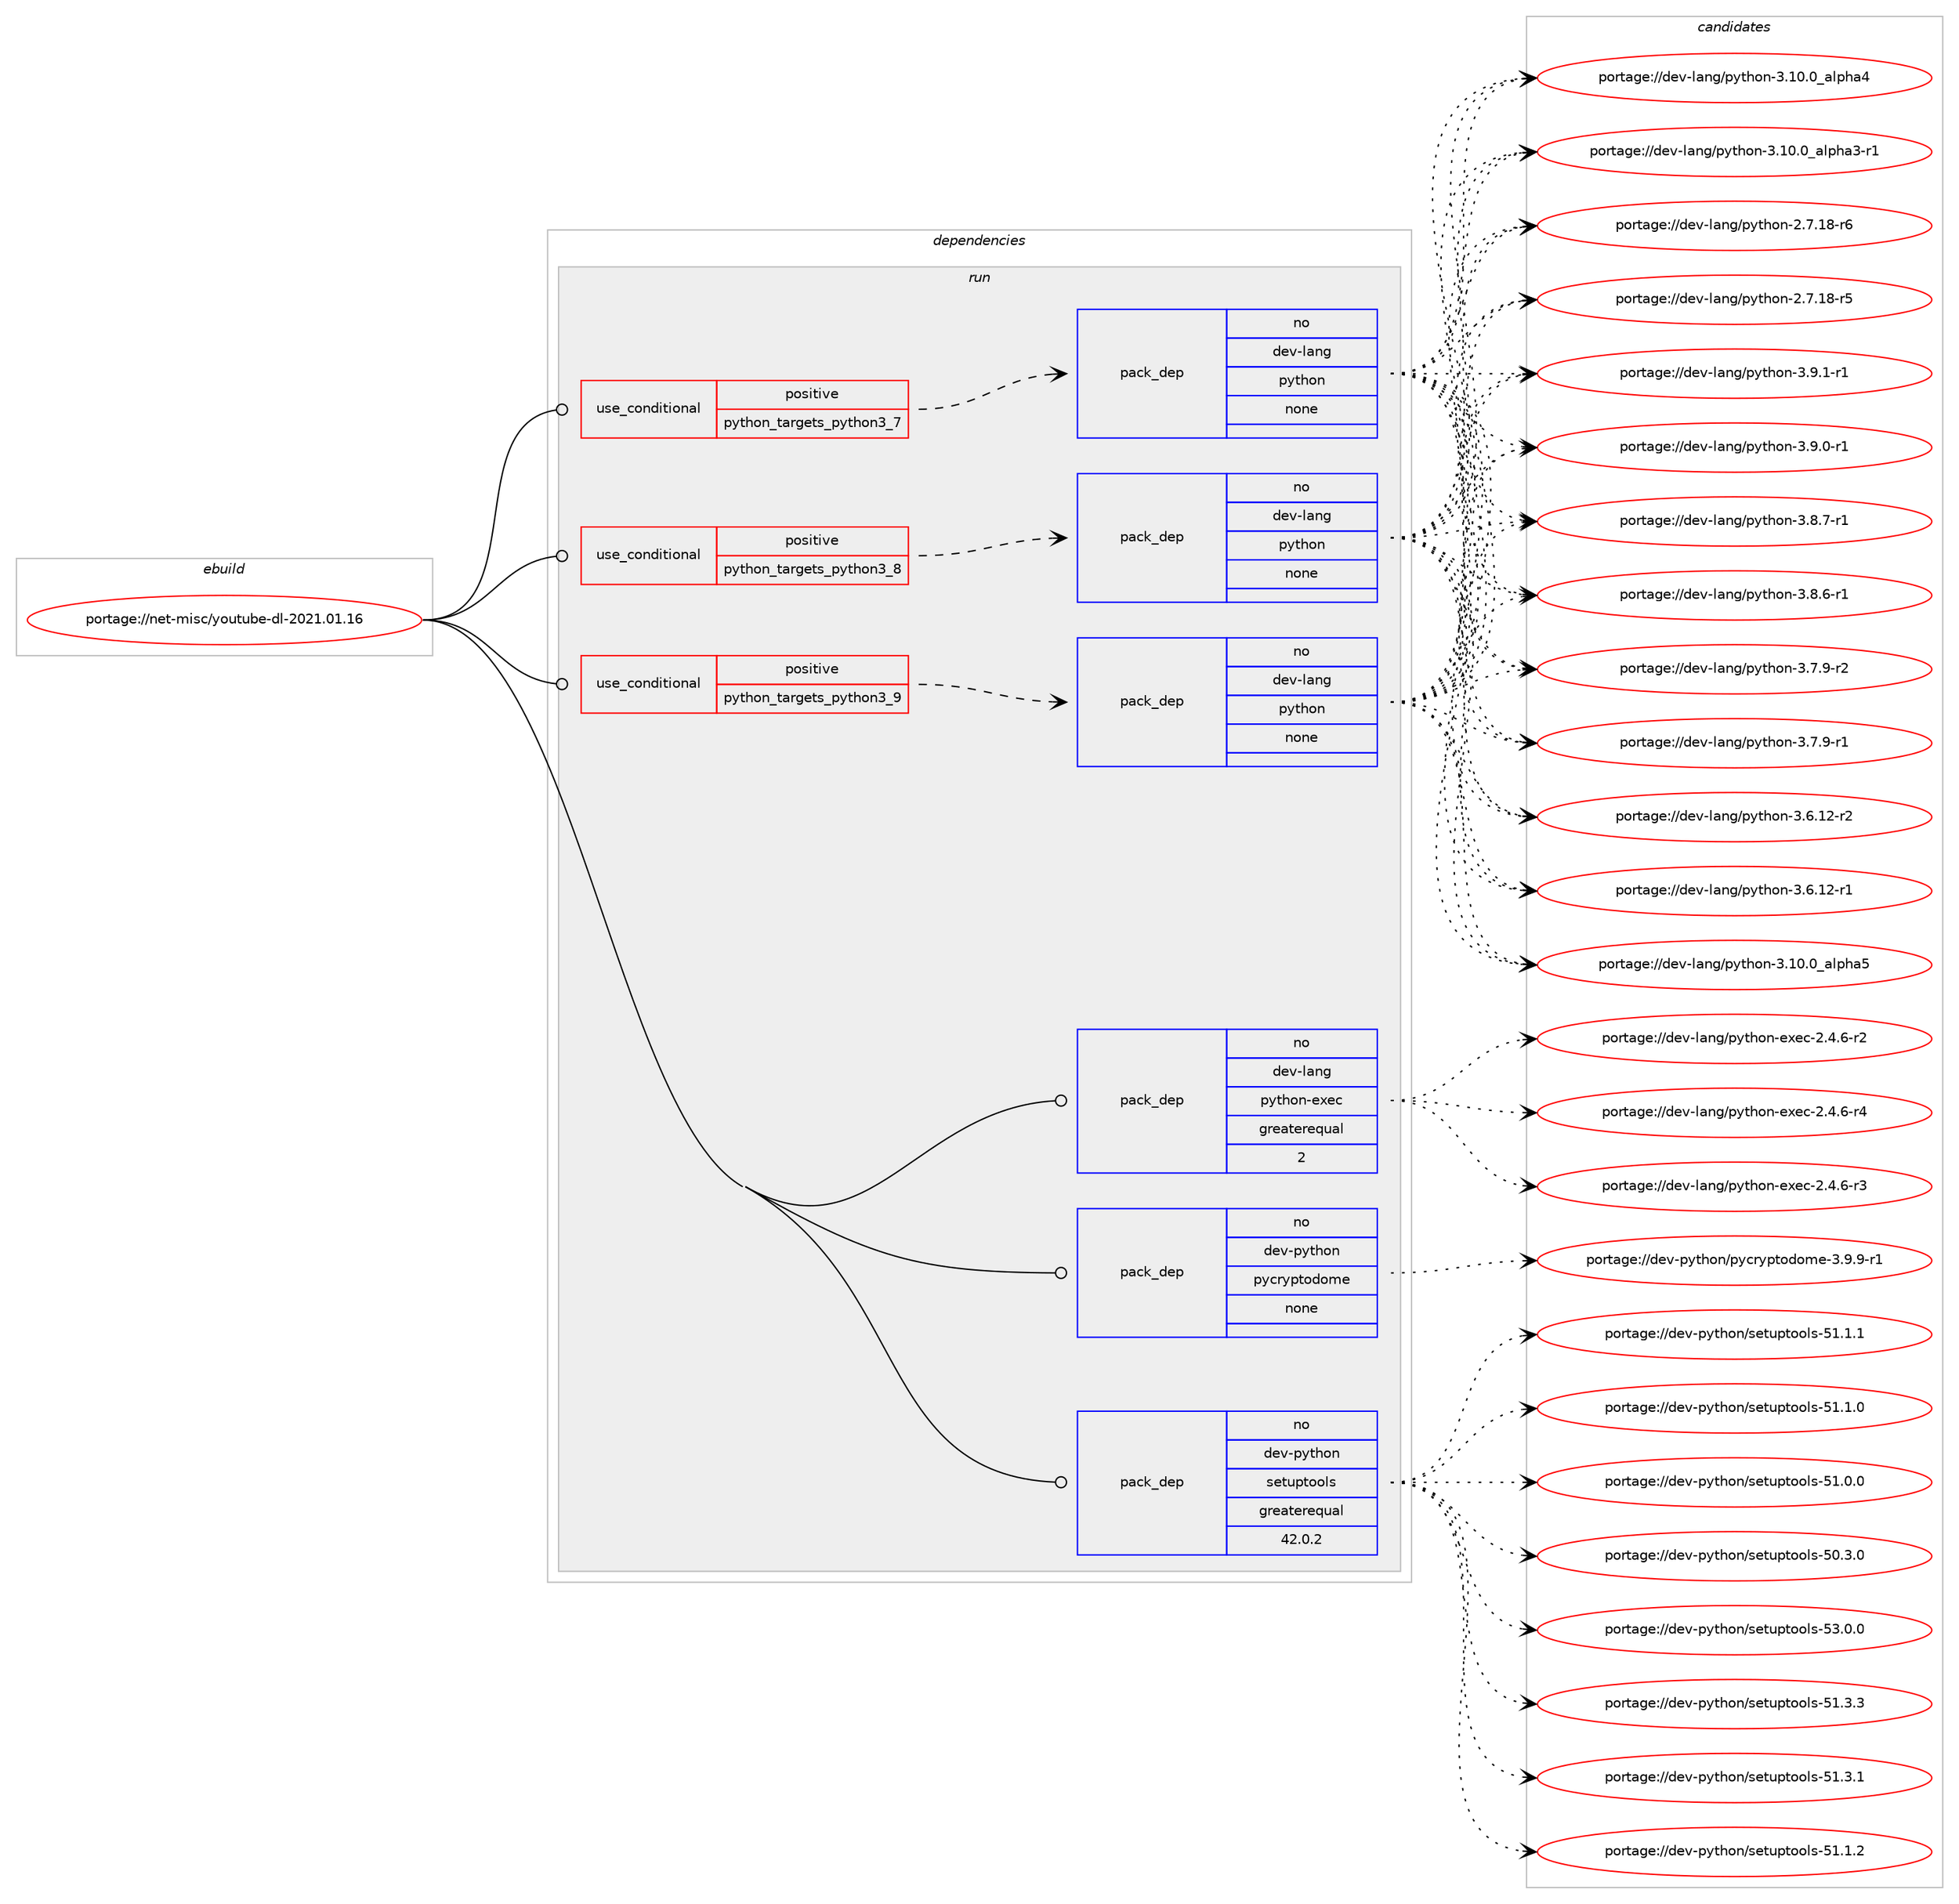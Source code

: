 digraph prolog {

# *************
# Graph options
# *************

newrank=true;
concentrate=true;
compound=true;
graph [rankdir=LR,fontname=Helvetica,fontsize=10,ranksep=1.5];#, ranksep=2.5, nodesep=0.2];
edge  [arrowhead=vee];
node  [fontname=Helvetica,fontsize=10];

# **********
# The ebuild
# **********

subgraph cluster_leftcol {
color=gray;
rank=same;
label=<<i>ebuild</i>>;
id [label="portage://net-misc/youtube-dl-2021.01.16", color=red, width=4, href="../net-misc/youtube-dl-2021.01.16.svg"];
}

# ****************
# The dependencies
# ****************

subgraph cluster_midcol {
color=gray;
label=<<i>dependencies</i>>;
subgraph cluster_compile {
fillcolor="#eeeeee";
style=filled;
label=<<i>compile</i>>;
}
subgraph cluster_compileandrun {
fillcolor="#eeeeee";
style=filled;
label=<<i>compile and run</i>>;
}
subgraph cluster_run {
fillcolor="#eeeeee";
style=filled;
label=<<i>run</i>>;
subgraph cond7060 {
dependency23096 [label=<<TABLE BORDER="0" CELLBORDER="1" CELLSPACING="0" CELLPADDING="4"><TR><TD ROWSPAN="3" CELLPADDING="10">use_conditional</TD></TR><TR><TD>positive</TD></TR><TR><TD>python_targets_python3_7</TD></TR></TABLE>>, shape=none, color=red];
subgraph pack15859 {
dependency23097 [label=<<TABLE BORDER="0" CELLBORDER="1" CELLSPACING="0" CELLPADDING="4" WIDTH="220"><TR><TD ROWSPAN="6" CELLPADDING="30">pack_dep</TD></TR><TR><TD WIDTH="110">no</TD></TR><TR><TD>dev-lang</TD></TR><TR><TD>python</TD></TR><TR><TD>none</TD></TR><TR><TD></TD></TR></TABLE>>, shape=none, color=blue];
}
dependency23096:e -> dependency23097:w [weight=20,style="dashed",arrowhead="vee"];
}
id:e -> dependency23096:w [weight=20,style="solid",arrowhead="odot"];
subgraph cond7061 {
dependency23098 [label=<<TABLE BORDER="0" CELLBORDER="1" CELLSPACING="0" CELLPADDING="4"><TR><TD ROWSPAN="3" CELLPADDING="10">use_conditional</TD></TR><TR><TD>positive</TD></TR><TR><TD>python_targets_python3_8</TD></TR></TABLE>>, shape=none, color=red];
subgraph pack15860 {
dependency23099 [label=<<TABLE BORDER="0" CELLBORDER="1" CELLSPACING="0" CELLPADDING="4" WIDTH="220"><TR><TD ROWSPAN="6" CELLPADDING="30">pack_dep</TD></TR><TR><TD WIDTH="110">no</TD></TR><TR><TD>dev-lang</TD></TR><TR><TD>python</TD></TR><TR><TD>none</TD></TR><TR><TD></TD></TR></TABLE>>, shape=none, color=blue];
}
dependency23098:e -> dependency23099:w [weight=20,style="dashed",arrowhead="vee"];
}
id:e -> dependency23098:w [weight=20,style="solid",arrowhead="odot"];
subgraph cond7062 {
dependency23100 [label=<<TABLE BORDER="0" CELLBORDER="1" CELLSPACING="0" CELLPADDING="4"><TR><TD ROWSPAN="3" CELLPADDING="10">use_conditional</TD></TR><TR><TD>positive</TD></TR><TR><TD>python_targets_python3_9</TD></TR></TABLE>>, shape=none, color=red];
subgraph pack15861 {
dependency23101 [label=<<TABLE BORDER="0" CELLBORDER="1" CELLSPACING="0" CELLPADDING="4" WIDTH="220"><TR><TD ROWSPAN="6" CELLPADDING="30">pack_dep</TD></TR><TR><TD WIDTH="110">no</TD></TR><TR><TD>dev-lang</TD></TR><TR><TD>python</TD></TR><TR><TD>none</TD></TR><TR><TD></TD></TR></TABLE>>, shape=none, color=blue];
}
dependency23100:e -> dependency23101:w [weight=20,style="dashed",arrowhead="vee"];
}
id:e -> dependency23100:w [weight=20,style="solid",arrowhead="odot"];
subgraph pack15862 {
dependency23102 [label=<<TABLE BORDER="0" CELLBORDER="1" CELLSPACING="0" CELLPADDING="4" WIDTH="220"><TR><TD ROWSPAN="6" CELLPADDING="30">pack_dep</TD></TR><TR><TD WIDTH="110">no</TD></TR><TR><TD>dev-lang</TD></TR><TR><TD>python-exec</TD></TR><TR><TD>greaterequal</TD></TR><TR><TD>2</TD></TR></TABLE>>, shape=none, color=blue];
}
id:e -> dependency23102:w [weight=20,style="solid",arrowhead="odot"];
subgraph pack15863 {
dependency23103 [label=<<TABLE BORDER="0" CELLBORDER="1" CELLSPACING="0" CELLPADDING="4" WIDTH="220"><TR><TD ROWSPAN="6" CELLPADDING="30">pack_dep</TD></TR><TR><TD WIDTH="110">no</TD></TR><TR><TD>dev-python</TD></TR><TR><TD>pycryptodome</TD></TR><TR><TD>none</TD></TR><TR><TD></TD></TR></TABLE>>, shape=none, color=blue];
}
id:e -> dependency23103:w [weight=20,style="solid",arrowhead="odot"];
subgraph pack15864 {
dependency23104 [label=<<TABLE BORDER="0" CELLBORDER="1" CELLSPACING="0" CELLPADDING="4" WIDTH="220"><TR><TD ROWSPAN="6" CELLPADDING="30">pack_dep</TD></TR><TR><TD WIDTH="110">no</TD></TR><TR><TD>dev-python</TD></TR><TR><TD>setuptools</TD></TR><TR><TD>greaterequal</TD></TR><TR><TD>42.0.2</TD></TR></TABLE>>, shape=none, color=blue];
}
id:e -> dependency23104:w [weight=20,style="solid",arrowhead="odot"];
}
}

# **************
# The candidates
# **************

subgraph cluster_choices {
rank=same;
color=gray;
label=<<i>candidates</i>>;

subgraph choice15859 {
color=black;
nodesep=1;
choice1001011184510897110103471121211161041111104551465746494511449 [label="portage://dev-lang/python-3.9.1-r1", color=red, width=4,href="../dev-lang/python-3.9.1-r1.svg"];
choice1001011184510897110103471121211161041111104551465746484511449 [label="portage://dev-lang/python-3.9.0-r1", color=red, width=4,href="../dev-lang/python-3.9.0-r1.svg"];
choice1001011184510897110103471121211161041111104551465646554511449 [label="portage://dev-lang/python-3.8.7-r1", color=red, width=4,href="../dev-lang/python-3.8.7-r1.svg"];
choice1001011184510897110103471121211161041111104551465646544511449 [label="portage://dev-lang/python-3.8.6-r1", color=red, width=4,href="../dev-lang/python-3.8.6-r1.svg"];
choice1001011184510897110103471121211161041111104551465546574511450 [label="portage://dev-lang/python-3.7.9-r2", color=red, width=4,href="../dev-lang/python-3.7.9-r2.svg"];
choice1001011184510897110103471121211161041111104551465546574511449 [label="portage://dev-lang/python-3.7.9-r1", color=red, width=4,href="../dev-lang/python-3.7.9-r1.svg"];
choice100101118451089711010347112121116104111110455146544649504511450 [label="portage://dev-lang/python-3.6.12-r2", color=red, width=4,href="../dev-lang/python-3.6.12-r2.svg"];
choice100101118451089711010347112121116104111110455146544649504511449 [label="portage://dev-lang/python-3.6.12-r1", color=red, width=4,href="../dev-lang/python-3.6.12-r1.svg"];
choice1001011184510897110103471121211161041111104551464948464895971081121049753 [label="portage://dev-lang/python-3.10.0_alpha5", color=red, width=4,href="../dev-lang/python-3.10.0_alpha5.svg"];
choice1001011184510897110103471121211161041111104551464948464895971081121049752 [label="portage://dev-lang/python-3.10.0_alpha4", color=red, width=4,href="../dev-lang/python-3.10.0_alpha4.svg"];
choice10010111845108971101034711212111610411111045514649484648959710811210497514511449 [label="portage://dev-lang/python-3.10.0_alpha3-r1", color=red, width=4,href="../dev-lang/python-3.10.0_alpha3-r1.svg"];
choice100101118451089711010347112121116104111110455046554649564511454 [label="portage://dev-lang/python-2.7.18-r6", color=red, width=4,href="../dev-lang/python-2.7.18-r6.svg"];
choice100101118451089711010347112121116104111110455046554649564511453 [label="portage://dev-lang/python-2.7.18-r5", color=red, width=4,href="../dev-lang/python-2.7.18-r5.svg"];
dependency23097:e -> choice1001011184510897110103471121211161041111104551465746494511449:w [style=dotted,weight="100"];
dependency23097:e -> choice1001011184510897110103471121211161041111104551465746484511449:w [style=dotted,weight="100"];
dependency23097:e -> choice1001011184510897110103471121211161041111104551465646554511449:w [style=dotted,weight="100"];
dependency23097:e -> choice1001011184510897110103471121211161041111104551465646544511449:w [style=dotted,weight="100"];
dependency23097:e -> choice1001011184510897110103471121211161041111104551465546574511450:w [style=dotted,weight="100"];
dependency23097:e -> choice1001011184510897110103471121211161041111104551465546574511449:w [style=dotted,weight="100"];
dependency23097:e -> choice100101118451089711010347112121116104111110455146544649504511450:w [style=dotted,weight="100"];
dependency23097:e -> choice100101118451089711010347112121116104111110455146544649504511449:w [style=dotted,weight="100"];
dependency23097:e -> choice1001011184510897110103471121211161041111104551464948464895971081121049753:w [style=dotted,weight="100"];
dependency23097:e -> choice1001011184510897110103471121211161041111104551464948464895971081121049752:w [style=dotted,weight="100"];
dependency23097:e -> choice10010111845108971101034711212111610411111045514649484648959710811210497514511449:w [style=dotted,weight="100"];
dependency23097:e -> choice100101118451089711010347112121116104111110455046554649564511454:w [style=dotted,weight="100"];
dependency23097:e -> choice100101118451089711010347112121116104111110455046554649564511453:w [style=dotted,weight="100"];
}
subgraph choice15860 {
color=black;
nodesep=1;
choice1001011184510897110103471121211161041111104551465746494511449 [label="portage://dev-lang/python-3.9.1-r1", color=red, width=4,href="../dev-lang/python-3.9.1-r1.svg"];
choice1001011184510897110103471121211161041111104551465746484511449 [label="portage://dev-lang/python-3.9.0-r1", color=red, width=4,href="../dev-lang/python-3.9.0-r1.svg"];
choice1001011184510897110103471121211161041111104551465646554511449 [label="portage://dev-lang/python-3.8.7-r1", color=red, width=4,href="../dev-lang/python-3.8.7-r1.svg"];
choice1001011184510897110103471121211161041111104551465646544511449 [label="portage://dev-lang/python-3.8.6-r1", color=red, width=4,href="../dev-lang/python-3.8.6-r1.svg"];
choice1001011184510897110103471121211161041111104551465546574511450 [label="portage://dev-lang/python-3.7.9-r2", color=red, width=4,href="../dev-lang/python-3.7.9-r2.svg"];
choice1001011184510897110103471121211161041111104551465546574511449 [label="portage://dev-lang/python-3.7.9-r1", color=red, width=4,href="../dev-lang/python-3.7.9-r1.svg"];
choice100101118451089711010347112121116104111110455146544649504511450 [label="portage://dev-lang/python-3.6.12-r2", color=red, width=4,href="../dev-lang/python-3.6.12-r2.svg"];
choice100101118451089711010347112121116104111110455146544649504511449 [label="portage://dev-lang/python-3.6.12-r1", color=red, width=4,href="../dev-lang/python-3.6.12-r1.svg"];
choice1001011184510897110103471121211161041111104551464948464895971081121049753 [label="portage://dev-lang/python-3.10.0_alpha5", color=red, width=4,href="../dev-lang/python-3.10.0_alpha5.svg"];
choice1001011184510897110103471121211161041111104551464948464895971081121049752 [label="portage://dev-lang/python-3.10.0_alpha4", color=red, width=4,href="../dev-lang/python-3.10.0_alpha4.svg"];
choice10010111845108971101034711212111610411111045514649484648959710811210497514511449 [label="portage://dev-lang/python-3.10.0_alpha3-r1", color=red, width=4,href="../dev-lang/python-3.10.0_alpha3-r1.svg"];
choice100101118451089711010347112121116104111110455046554649564511454 [label="portage://dev-lang/python-2.7.18-r6", color=red, width=4,href="../dev-lang/python-2.7.18-r6.svg"];
choice100101118451089711010347112121116104111110455046554649564511453 [label="portage://dev-lang/python-2.7.18-r5", color=red, width=4,href="../dev-lang/python-2.7.18-r5.svg"];
dependency23099:e -> choice1001011184510897110103471121211161041111104551465746494511449:w [style=dotted,weight="100"];
dependency23099:e -> choice1001011184510897110103471121211161041111104551465746484511449:w [style=dotted,weight="100"];
dependency23099:e -> choice1001011184510897110103471121211161041111104551465646554511449:w [style=dotted,weight="100"];
dependency23099:e -> choice1001011184510897110103471121211161041111104551465646544511449:w [style=dotted,weight="100"];
dependency23099:e -> choice1001011184510897110103471121211161041111104551465546574511450:w [style=dotted,weight="100"];
dependency23099:e -> choice1001011184510897110103471121211161041111104551465546574511449:w [style=dotted,weight="100"];
dependency23099:e -> choice100101118451089711010347112121116104111110455146544649504511450:w [style=dotted,weight="100"];
dependency23099:e -> choice100101118451089711010347112121116104111110455146544649504511449:w [style=dotted,weight="100"];
dependency23099:e -> choice1001011184510897110103471121211161041111104551464948464895971081121049753:w [style=dotted,weight="100"];
dependency23099:e -> choice1001011184510897110103471121211161041111104551464948464895971081121049752:w [style=dotted,weight="100"];
dependency23099:e -> choice10010111845108971101034711212111610411111045514649484648959710811210497514511449:w [style=dotted,weight="100"];
dependency23099:e -> choice100101118451089711010347112121116104111110455046554649564511454:w [style=dotted,weight="100"];
dependency23099:e -> choice100101118451089711010347112121116104111110455046554649564511453:w [style=dotted,weight="100"];
}
subgraph choice15861 {
color=black;
nodesep=1;
choice1001011184510897110103471121211161041111104551465746494511449 [label="portage://dev-lang/python-3.9.1-r1", color=red, width=4,href="../dev-lang/python-3.9.1-r1.svg"];
choice1001011184510897110103471121211161041111104551465746484511449 [label="portage://dev-lang/python-3.9.0-r1", color=red, width=4,href="../dev-lang/python-3.9.0-r1.svg"];
choice1001011184510897110103471121211161041111104551465646554511449 [label="portage://dev-lang/python-3.8.7-r1", color=red, width=4,href="../dev-lang/python-3.8.7-r1.svg"];
choice1001011184510897110103471121211161041111104551465646544511449 [label="portage://dev-lang/python-3.8.6-r1", color=red, width=4,href="../dev-lang/python-3.8.6-r1.svg"];
choice1001011184510897110103471121211161041111104551465546574511450 [label="portage://dev-lang/python-3.7.9-r2", color=red, width=4,href="../dev-lang/python-3.7.9-r2.svg"];
choice1001011184510897110103471121211161041111104551465546574511449 [label="portage://dev-lang/python-3.7.9-r1", color=red, width=4,href="../dev-lang/python-3.7.9-r1.svg"];
choice100101118451089711010347112121116104111110455146544649504511450 [label="portage://dev-lang/python-3.6.12-r2", color=red, width=4,href="../dev-lang/python-3.6.12-r2.svg"];
choice100101118451089711010347112121116104111110455146544649504511449 [label="portage://dev-lang/python-3.6.12-r1", color=red, width=4,href="../dev-lang/python-3.6.12-r1.svg"];
choice1001011184510897110103471121211161041111104551464948464895971081121049753 [label="portage://dev-lang/python-3.10.0_alpha5", color=red, width=4,href="../dev-lang/python-3.10.0_alpha5.svg"];
choice1001011184510897110103471121211161041111104551464948464895971081121049752 [label="portage://dev-lang/python-3.10.0_alpha4", color=red, width=4,href="../dev-lang/python-3.10.0_alpha4.svg"];
choice10010111845108971101034711212111610411111045514649484648959710811210497514511449 [label="portage://dev-lang/python-3.10.0_alpha3-r1", color=red, width=4,href="../dev-lang/python-3.10.0_alpha3-r1.svg"];
choice100101118451089711010347112121116104111110455046554649564511454 [label="portage://dev-lang/python-2.7.18-r6", color=red, width=4,href="../dev-lang/python-2.7.18-r6.svg"];
choice100101118451089711010347112121116104111110455046554649564511453 [label="portage://dev-lang/python-2.7.18-r5", color=red, width=4,href="../dev-lang/python-2.7.18-r5.svg"];
dependency23101:e -> choice1001011184510897110103471121211161041111104551465746494511449:w [style=dotted,weight="100"];
dependency23101:e -> choice1001011184510897110103471121211161041111104551465746484511449:w [style=dotted,weight="100"];
dependency23101:e -> choice1001011184510897110103471121211161041111104551465646554511449:w [style=dotted,weight="100"];
dependency23101:e -> choice1001011184510897110103471121211161041111104551465646544511449:w [style=dotted,weight="100"];
dependency23101:e -> choice1001011184510897110103471121211161041111104551465546574511450:w [style=dotted,weight="100"];
dependency23101:e -> choice1001011184510897110103471121211161041111104551465546574511449:w [style=dotted,weight="100"];
dependency23101:e -> choice100101118451089711010347112121116104111110455146544649504511450:w [style=dotted,weight="100"];
dependency23101:e -> choice100101118451089711010347112121116104111110455146544649504511449:w [style=dotted,weight="100"];
dependency23101:e -> choice1001011184510897110103471121211161041111104551464948464895971081121049753:w [style=dotted,weight="100"];
dependency23101:e -> choice1001011184510897110103471121211161041111104551464948464895971081121049752:w [style=dotted,weight="100"];
dependency23101:e -> choice10010111845108971101034711212111610411111045514649484648959710811210497514511449:w [style=dotted,weight="100"];
dependency23101:e -> choice100101118451089711010347112121116104111110455046554649564511454:w [style=dotted,weight="100"];
dependency23101:e -> choice100101118451089711010347112121116104111110455046554649564511453:w [style=dotted,weight="100"];
}
subgraph choice15862 {
color=black;
nodesep=1;
choice10010111845108971101034711212111610411111045101120101994550465246544511452 [label="portage://dev-lang/python-exec-2.4.6-r4", color=red, width=4,href="../dev-lang/python-exec-2.4.6-r4.svg"];
choice10010111845108971101034711212111610411111045101120101994550465246544511451 [label="portage://dev-lang/python-exec-2.4.6-r3", color=red, width=4,href="../dev-lang/python-exec-2.4.6-r3.svg"];
choice10010111845108971101034711212111610411111045101120101994550465246544511450 [label="portage://dev-lang/python-exec-2.4.6-r2", color=red, width=4,href="../dev-lang/python-exec-2.4.6-r2.svg"];
dependency23102:e -> choice10010111845108971101034711212111610411111045101120101994550465246544511452:w [style=dotted,weight="100"];
dependency23102:e -> choice10010111845108971101034711212111610411111045101120101994550465246544511451:w [style=dotted,weight="100"];
dependency23102:e -> choice10010111845108971101034711212111610411111045101120101994550465246544511450:w [style=dotted,weight="100"];
}
subgraph choice15863 {
color=black;
nodesep=1;
choice1001011184511212111610411111047112121991141211121161111001111091014551465746574511449 [label="portage://dev-python/pycryptodome-3.9.9-r1", color=red, width=4,href="../dev-python/pycryptodome-3.9.9-r1.svg"];
dependency23103:e -> choice1001011184511212111610411111047112121991141211121161111001111091014551465746574511449:w [style=dotted,weight="100"];
}
subgraph choice15864 {
color=black;
nodesep=1;
choice100101118451121211161041111104711510111611711211611111110811545535146484648 [label="portage://dev-python/setuptools-53.0.0", color=red, width=4,href="../dev-python/setuptools-53.0.0.svg"];
choice100101118451121211161041111104711510111611711211611111110811545534946514651 [label="portage://dev-python/setuptools-51.3.3", color=red, width=4,href="../dev-python/setuptools-51.3.3.svg"];
choice100101118451121211161041111104711510111611711211611111110811545534946514649 [label="portage://dev-python/setuptools-51.3.1", color=red, width=4,href="../dev-python/setuptools-51.3.1.svg"];
choice100101118451121211161041111104711510111611711211611111110811545534946494650 [label="portage://dev-python/setuptools-51.1.2", color=red, width=4,href="../dev-python/setuptools-51.1.2.svg"];
choice100101118451121211161041111104711510111611711211611111110811545534946494649 [label="portage://dev-python/setuptools-51.1.1", color=red, width=4,href="../dev-python/setuptools-51.1.1.svg"];
choice100101118451121211161041111104711510111611711211611111110811545534946494648 [label="portage://dev-python/setuptools-51.1.0", color=red, width=4,href="../dev-python/setuptools-51.1.0.svg"];
choice100101118451121211161041111104711510111611711211611111110811545534946484648 [label="portage://dev-python/setuptools-51.0.0", color=red, width=4,href="../dev-python/setuptools-51.0.0.svg"];
choice100101118451121211161041111104711510111611711211611111110811545534846514648 [label="portage://dev-python/setuptools-50.3.0", color=red, width=4,href="../dev-python/setuptools-50.3.0.svg"];
dependency23104:e -> choice100101118451121211161041111104711510111611711211611111110811545535146484648:w [style=dotted,weight="100"];
dependency23104:e -> choice100101118451121211161041111104711510111611711211611111110811545534946514651:w [style=dotted,weight="100"];
dependency23104:e -> choice100101118451121211161041111104711510111611711211611111110811545534946514649:w [style=dotted,weight="100"];
dependency23104:e -> choice100101118451121211161041111104711510111611711211611111110811545534946494650:w [style=dotted,weight="100"];
dependency23104:e -> choice100101118451121211161041111104711510111611711211611111110811545534946494649:w [style=dotted,weight="100"];
dependency23104:e -> choice100101118451121211161041111104711510111611711211611111110811545534946494648:w [style=dotted,weight="100"];
dependency23104:e -> choice100101118451121211161041111104711510111611711211611111110811545534946484648:w [style=dotted,weight="100"];
dependency23104:e -> choice100101118451121211161041111104711510111611711211611111110811545534846514648:w [style=dotted,weight="100"];
}
}

}
